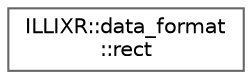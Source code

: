 digraph "Graphical Class Hierarchy"
{
 // LATEX_PDF_SIZE
  bgcolor="transparent";
  edge [fontname=Helvetica,fontsize=10,labelfontname=Helvetica,labelfontsize=10];
  node [fontname=Helvetica,fontsize=10,shape=box,height=0.2,width=0.4];
  rankdir="LR";
  Node0 [id="Node000000",label="ILLIXR::data_format\l::rect",height=0.2,width=0.4,color="grey40", fillcolor="white", style="filled",URL="$structILLIXR_1_1data__format_1_1rect.html",tooltip=" "];
}
